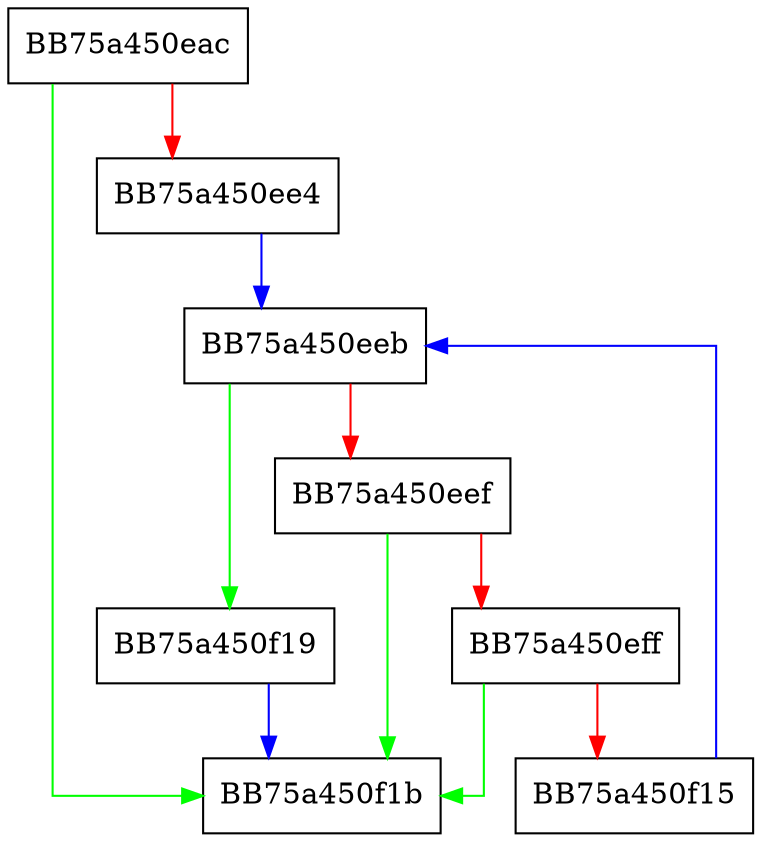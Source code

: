 digraph CompareEventEntry {
  node [shape="box"];
  graph [splines=ortho];
  BB75a450eac -> BB75a450f1b [color="green"];
  BB75a450eac -> BB75a450ee4 [color="red"];
  BB75a450ee4 -> BB75a450eeb [color="blue"];
  BB75a450eeb -> BB75a450f19 [color="green"];
  BB75a450eeb -> BB75a450eef [color="red"];
  BB75a450eef -> BB75a450f1b [color="green"];
  BB75a450eef -> BB75a450eff [color="red"];
  BB75a450eff -> BB75a450f1b [color="green"];
  BB75a450eff -> BB75a450f15 [color="red"];
  BB75a450f15 -> BB75a450eeb [color="blue"];
  BB75a450f19 -> BB75a450f1b [color="blue"];
}